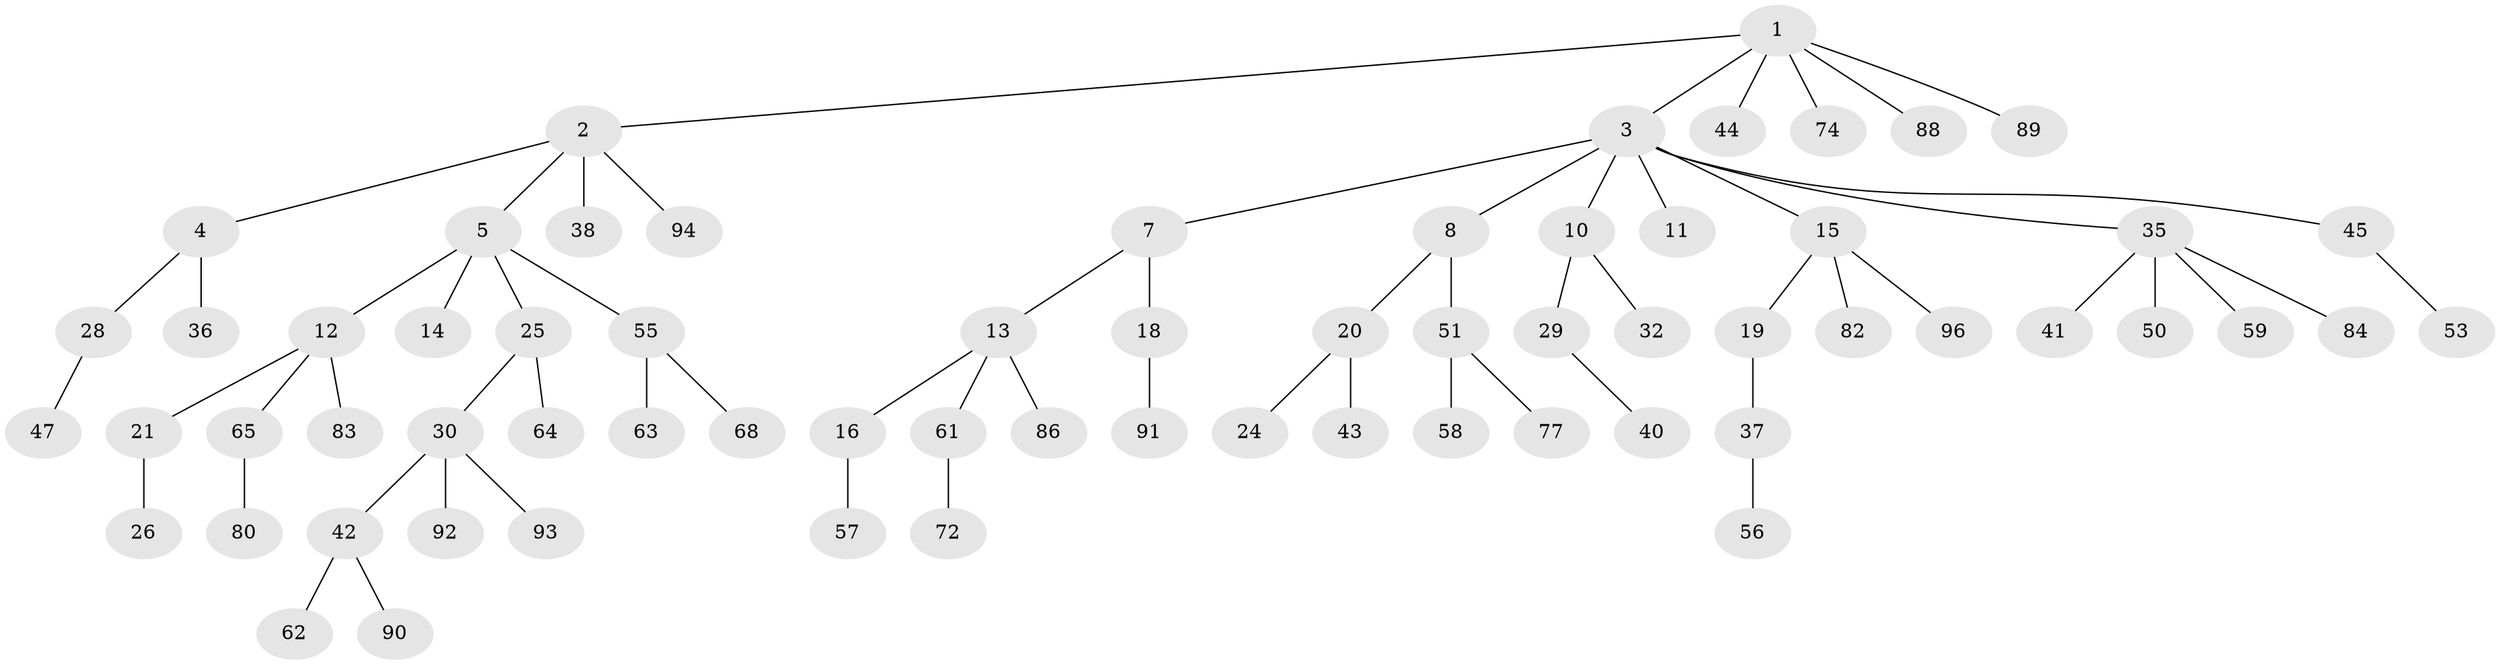 // original degree distribution, {6: 0.02, 5: 0.08, 4: 0.06, 2: 0.24, 3: 0.07, 1: 0.53}
// Generated by graph-tools (version 1.1) at 2025/38/02/21/25 10:38:55]
// undirected, 66 vertices, 65 edges
graph export_dot {
graph [start="1"]
  node [color=gray90,style=filled];
  1 [super="+33"];
  2 [super="+6"];
  3 [super="+9"];
  4 [super="+85"];
  5 [super="+79"];
  7;
  8 [super="+67"];
  10 [super="+60"];
  11;
  12 [super="+31"];
  13 [super="+100"];
  14;
  15 [super="+27"];
  16 [super="+17"];
  18 [super="+23"];
  19 [super="+22"];
  20 [super="+34"];
  21;
  24 [super="+81"];
  25 [super="+46"];
  26 [super="+54"];
  28;
  29 [super="+49"];
  30 [super="+48"];
  32 [super="+87"];
  35 [super="+39"];
  36;
  37 [super="+78"];
  38;
  40;
  41;
  42 [super="+73"];
  43 [super="+71"];
  44 [super="+98"];
  45;
  47;
  50;
  51 [super="+52"];
  53 [super="+97"];
  55 [super="+69"];
  56;
  57;
  58 [super="+70"];
  59;
  61;
  62 [super="+75"];
  63 [super="+99"];
  64 [super="+66"];
  65 [super="+76"];
  68;
  72;
  74;
  77;
  80;
  82;
  83;
  84;
  86;
  88 [super="+95"];
  89;
  90;
  91;
  92;
  93;
  94;
  96;
  1 -- 2;
  1 -- 3;
  1 -- 44;
  1 -- 74;
  1 -- 89;
  1 -- 88;
  2 -- 4;
  2 -- 5;
  2 -- 94;
  2 -- 38;
  3 -- 7;
  3 -- 8;
  3 -- 45;
  3 -- 35;
  3 -- 10;
  3 -- 11;
  3 -- 15;
  4 -- 28;
  4 -- 36;
  5 -- 12;
  5 -- 14;
  5 -- 25;
  5 -- 55;
  7 -- 13;
  7 -- 18;
  8 -- 20;
  8 -- 51;
  10 -- 29;
  10 -- 32;
  12 -- 21;
  12 -- 65;
  12 -- 83;
  13 -- 16;
  13 -- 61;
  13 -- 86;
  15 -- 19;
  15 -- 82;
  15 -- 96;
  16 -- 57;
  18 -- 91;
  19 -- 37;
  20 -- 24;
  20 -- 43;
  21 -- 26;
  25 -- 30;
  25 -- 64;
  28 -- 47;
  29 -- 40;
  30 -- 42;
  30 -- 92;
  30 -- 93;
  35 -- 41;
  35 -- 50;
  35 -- 84;
  35 -- 59;
  37 -- 56;
  42 -- 62;
  42 -- 90;
  45 -- 53;
  51 -- 58;
  51 -- 77;
  55 -- 63;
  55 -- 68;
  61 -- 72;
  65 -- 80;
}
